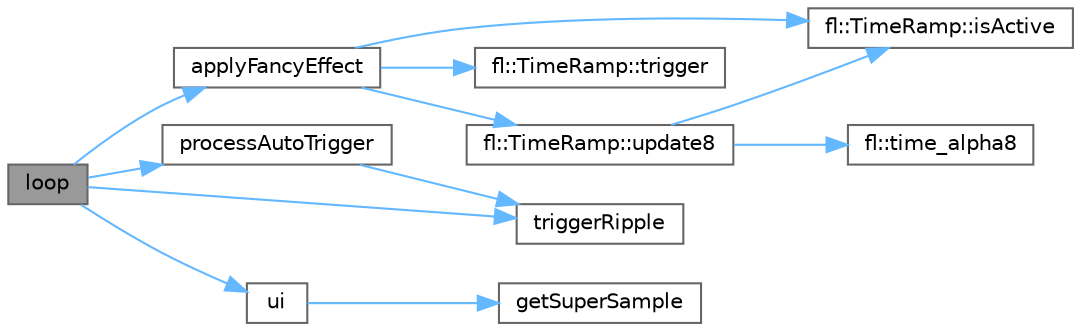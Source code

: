 digraph "loop"
{
 // INTERACTIVE_SVG=YES
 // LATEX_PDF_SIZE
  bgcolor="transparent";
  edge [fontname=Helvetica,fontsize=10,labelfontname=Helvetica,labelfontsize=10];
  node [fontname=Helvetica,fontsize=10,shape=box,height=0.2,width=0.4];
  rankdir="LR";
  Node1 [id="Node000001",label="loop",height=0.2,width=0.4,color="gray40", fillcolor="grey60", style="filled", fontcolor="black",tooltip=" "];
  Node1 -> Node2 [id="edge1_Node000001_Node000002",color="steelblue1",style="solid",tooltip=" "];
  Node2 [id="Node000002",label="applyFancyEffect",height=0.2,width=0.4,color="grey40", fillcolor="white", style="filled",URL="$dd/d10/_fx_wave2d_8ino_ad9a319c4c09fbbad4700861a49058f41.html#ad9a319c4c09fbbad4700861a49058f41",tooltip=" "];
  Node2 -> Node3 [id="edge2_Node000002_Node000003",color="steelblue1",style="solid",tooltip=" "];
  Node3 [id="Node000003",label="fl::TimeRamp::isActive",height=0.2,width=0.4,color="grey40", fillcolor="white", style="filled",URL="$d0/d9d/classfl_1_1_time_ramp_a2afdf19685e9f588d22fb45aef62ae30.html#a2afdf19685e9f588d22fb45aef62ae30",tooltip=" "];
  Node2 -> Node4 [id="edge3_Node000002_Node000004",color="steelblue1",style="solid",tooltip=" "];
  Node4 [id="Node000004",label="fl::TimeRamp::trigger",height=0.2,width=0.4,color="grey40", fillcolor="white", style="filled",URL="$d0/d9d/classfl_1_1_time_ramp_a431f445197b6ac690c83e27ed3005843.html#a431f445197b6ac690c83e27ed3005843",tooltip="Call this when you want to (re)start the ramp cycle."];
  Node2 -> Node5 [id="edge4_Node000002_Node000005",color="steelblue1",style="solid",tooltip=" "];
  Node5 [id="Node000005",label="fl::TimeRamp::update8",height=0.2,width=0.4,color="grey40", fillcolor="white", style="filled",URL="$d0/d9d/classfl_1_1_time_ramp_a17739bd3c0b0ea5b1aaac7670f4edfb0.html#a17739bd3c0b0ea5b1aaac7670f4edfb0",tooltip="Compute current 0–255 output based on how much time has elapsed since trigger()."];
  Node5 -> Node3 [id="edge5_Node000005_Node000003",color="steelblue1",style="solid",tooltip=" "];
  Node5 -> Node6 [id="edge6_Node000005_Node000006",color="steelblue1",style="solid",tooltip=" "];
  Node6 [id="Node000006",label="fl::time_alpha8",height=0.2,width=0.4,color="grey40", fillcolor="white", style="filled",URL="$d4/d36/namespacefl_a76248cce8d7b5923cdd01a26e6fccce8.html#a76248cce8d7b5923cdd01a26e6fccce8",tooltip=" "];
  Node1 -> Node7 [id="edge7_Node000001_Node000007",color="steelblue1",style="solid",tooltip=" "];
  Node7 [id="Node000007",label="processAutoTrigger",height=0.2,width=0.4,color="grey40", fillcolor="white", style="filled",URL="$dd/d10/_fx_wave2d_8ino_a861547b83e4a6aa092de815fca8219e8.html#a861547b83e4a6aa092de815fca8219e8",tooltip=" "];
  Node7 -> Node8 [id="edge8_Node000007_Node000008",color="steelblue1",style="solid",tooltip=" "];
  Node8 [id="Node000008",label="triggerRipple",height=0.2,width=0.4,color="grey40", fillcolor="white", style="filled",URL="$dd/d10/_fx_wave2d_8ino_ad5a517cd7a477ee7bc57296f99607653.html#ad5a517cd7a477ee7bc57296f99607653",tooltip=" "];
  Node1 -> Node8 [id="edge9_Node000001_Node000008",color="steelblue1",style="solid",tooltip=" "];
  Node1 -> Node9 [id="edge10_Node000001_Node000009",color="steelblue1",style="solid",tooltip=" "];
  Node9 [id="Node000009",label="ui",height=0.2,width=0.4,color="grey40", fillcolor="white", style="filled",URL="$dd/d10/_fx_wave2d_8ino_a17165033747bbdfa4fed36d476f531ab.html#a17165033747bbdfa4fed36d476f531ab",tooltip=" "];
  Node9 -> Node10 [id="edge11_Node000009_Node000010",color="steelblue1",style="solid",tooltip=" "];
  Node10 [id="Node000010",label="getSuperSample",height=0.2,width=0.4,color="grey40", fillcolor="white", style="filled",URL="$dd/d10/_fx_wave2d_8ino_ad3facb26c8fe2270d260a10ea9aceb09.html#ad3facb26c8fe2270d260a10ea9aceb09",tooltip=" "];
}

